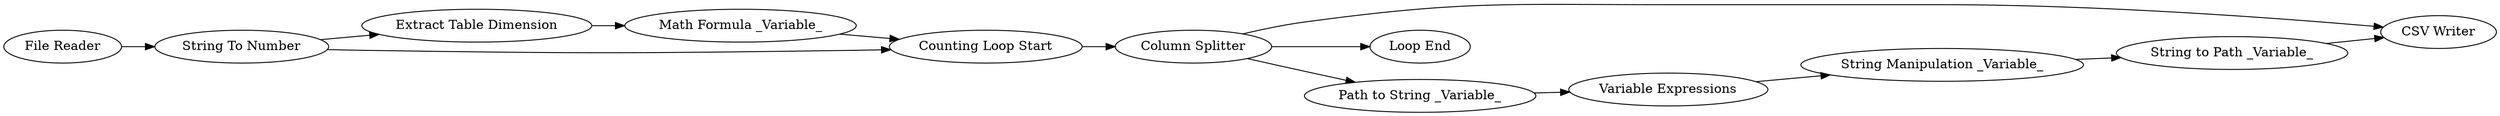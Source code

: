 digraph {
	1 [label="File Reader"]
	2 [label="Column Splitter"]
	3 [label="String To Number"]
	4 [label="CSV Writer"]
	8 [label="Extract Table Dimension"]
	9 [label="Math Formula _Variable_"]
	10 [label="Loop End"]
	11 [label="Counting Loop Start"]
	13 [label="Path to String _Variable_"]
	14 [label="String Manipulation _Variable_"]
	15 [label="String to Path _Variable_"]
	17 [label="Variable Expressions"]
	1 -> 3
	2 -> 4
	2 -> 10
	2 -> 13
	3 -> 11
	3 -> 8
	8 -> 9
	9 -> 11
	11 -> 2
	13 -> 17
	14 -> 15
	15 -> 4
	17 -> 14
	rankdir=LR
}
